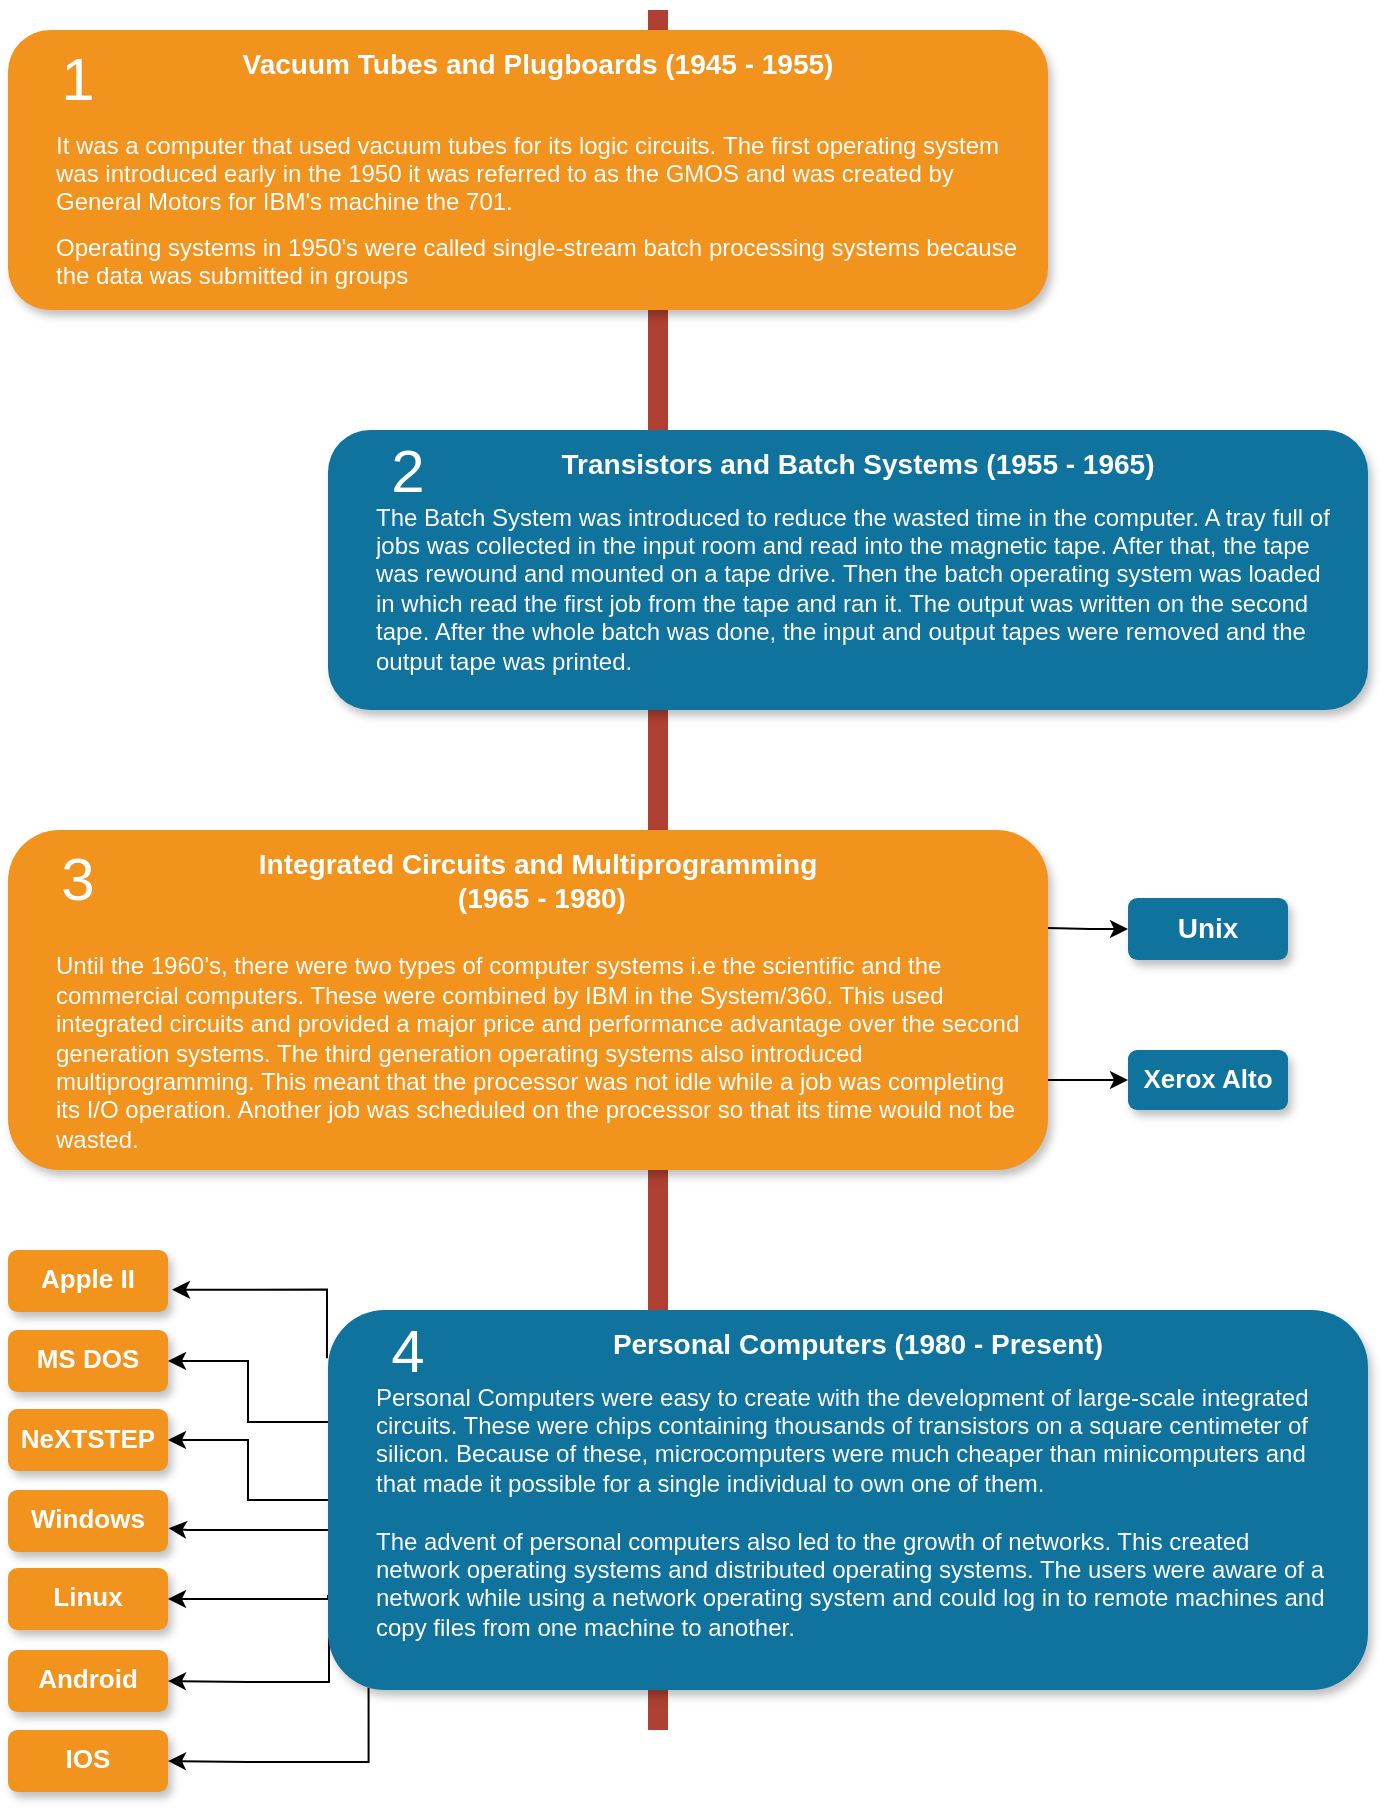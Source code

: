 <mxfile version="19.0.1" type="device"><diagram name="Page-1" id="fbcf5db9-b524-4cd4-e4f3-379dc89c3999"><mxGraphModel dx="1887" dy="960" grid="1" gridSize="10" guides="1" tooltips="1" connect="1" arrows="1" fold="1" page="1" pageScale="1" pageWidth="850" pageHeight="1100" background="none" math="0" shadow="0"><root><mxCell id="0"/><mxCell id="1" parent="0"/><mxCell id="2a0f93b5c73ef8e7-1" value="" style="line;strokeWidth=10;direction=south;html=1;fillColor=none;fontSize=13;fontColor=#000000;align=center;strokeColor=#AE4132;labelBorderColor=default;" parent="1" vertex="1"><mxGeometry x="360" y="70" width="10" height="860" as="geometry"/></mxCell><mxCell id="2a0f93b5c73ef8e7-2" value="" style="rounded=1;whiteSpace=wrap;html=1;strokeColor=none;strokeWidth=1;fillColor=#F2931E;fontSize=13;fontColor=#FFFFFF;align=center;gradientColor=none;gradientDirection=east;verticalAlign=top;shadow=1;" parent="1" vertex="1"><mxGeometry x="40" y="80" width="520" height="140" as="geometry"/></mxCell><mxCell id="2a0f93b5c73ef8e7-3" value="1" style="text;html=1;strokeColor=none;fillColor=none;align=center;verticalAlign=middle;whiteSpace=wrap;fontSize=30;fontColor=#FFFFFF;" parent="1" vertex="1"><mxGeometry x="60" y="94" width="30" height="20" as="geometry"/></mxCell><mxCell id="2a0f93b5c73ef8e7-4" value="" style="rounded=1;whiteSpace=wrap;html=1;strokeColor=none;strokeWidth=1;fillColor=#10739E;fontSize=13;fontColor=#FFFFFF;align=center;gradientColor=none;gradientDirection=east;verticalAlign=top;shadow=1;" parent="1" vertex="1"><mxGeometry x="200" y="280" width="520" height="140" as="geometry"/></mxCell><mxCell id="2a0f93b5c73ef8e7-5" value="2" style="text;html=1;strokeColor=none;fillColor=none;align=center;verticalAlign=middle;whiteSpace=wrap;fontSize=30;fontColor=#FFFFFF;" parent="1" vertex="1"><mxGeometry x="220" y="290" width="40" height="20" as="geometry"/></mxCell><mxCell id="2a0f93b5c73ef8e7-18" value="&lt;p style=&quot;line-height: 0.6&quot;&gt;&lt;/p&gt;&lt;span style=&quot;font-size: 14px;&quot;&gt;&lt;b&gt;Vacuum Tubes and Plugboards (1945 - 1955)&lt;br&gt;&lt;br&gt;&lt;/b&gt;&lt;/span&gt;&lt;h1 style=&quot;text-align: left; font-size: 12px;&quot;&gt;&lt;font style=&quot;font-size: 12px; font-weight: normal;&quot;&gt;It was a computer that used vacuum tubes for its logic circuits.&amp;nbsp;&lt;/font&gt;&lt;span style=&quot;font-weight: normal;&quot;&gt;The first operating system was introduced early in the 1950 it was referred to as the GMOS and was created by General Motors for IBM's machine the 701.&lt;/span&gt;&lt;/h1&gt;&lt;h1 style=&quot;text-align: left; font-size: 12px;&quot;&gt;&lt;span style=&quot;font-weight: normal;&quot;&gt;Operating systems in 1950's were called single-stream batch processing systems because the data was submitted in groups&lt;/span&gt;&lt;/h1&gt;&lt;p&gt;&lt;/p&gt;" style="text;html=1;spacing=5;spacingTop=-20;whiteSpace=wrap;overflow=hidden;strokeColor=none;strokeWidth=4;fillColor=none;gradientColor=#007FFF;fontSize=9;fontColor=#FFFFFF;align=center;" parent="1" vertex="1"><mxGeometry x="60" y="90" width="490" height="120" as="geometry"/></mxCell><mxCell id="ncHWyh0IFD_E__KhMwQz-1" value="&lt;p style=&quot;line-height: 0.6&quot;&gt;&lt;/p&gt;&lt;span style=&quot;font-size: 14px;&quot;&gt;&lt;b&gt;Transistors and Batch Systems&amp;nbsp;&lt;/b&gt;&lt;/span&gt;&lt;b style=&quot;font-size: 14px;&quot;&gt;(1955 - 1965)&lt;/b&gt;&lt;br&gt;&lt;br&gt;&lt;div style=&quot;text-align: left;&quot;&gt;&lt;span style=&quot;background-color: initial;&quot;&gt;&lt;font style=&quot;font-size: 12px;&quot;&gt;The Batch System was introduced to reduce the wasted time in the computer. A tray full of jobs was collected in the input room and read into the magnetic tape. After that, the tape was rewound and mounted on a tape drive.&amp;nbsp;&lt;/font&gt;&lt;/span&gt;&lt;span style=&quot;font-size: 12px; background-color: initial;&quot;&gt;Then the batch operating system was loaded in which read the first job from the tape and ran it. The output was written on the second tape. After the whole batch was done, the input and output tapes were removed and the output tape was printed.&lt;/span&gt;&lt;/div&gt;&lt;p&gt;&lt;/p&gt;" style="text;html=1;spacing=5;spacingTop=-20;whiteSpace=wrap;overflow=hidden;strokeColor=none;strokeWidth=4;fillColor=none;gradientColor=#007FFF;fontSize=9;fontColor=#FFFFFF;align=center;" vertex="1" parent="1"><mxGeometry x="220" y="290" width="490" height="120" as="geometry"/></mxCell><mxCell id="ncHWyh0IFD_E__KhMwQz-11" style="edgeStyle=orthogonalEdgeStyle;rounded=0;orthogonalLoop=1;jettySize=auto;html=1;exitX=0.999;exitY=0.728;exitDx=0;exitDy=0;entryX=0;entryY=0.5;entryDx=0;entryDy=0;fontSize=12;exitPerimeter=0;" edge="1" parent="1" source="ncHWyh0IFD_E__KhMwQz-2" target="ncHWyh0IFD_E__KhMwQz-8"><mxGeometry relative="1" as="geometry"><Array as="points"><mxPoint x="560" y="605"/></Array></mxGeometry></mxCell><mxCell id="ncHWyh0IFD_E__KhMwQz-2" value="" style="rounded=1;whiteSpace=wrap;html=1;strokeColor=none;strokeWidth=1;fillColor=#F2931E;fontSize=13;fontColor=#FFFFFF;align=center;gradientColor=none;gradientDirection=east;verticalAlign=top;shadow=1;" vertex="1" parent="1"><mxGeometry x="40" y="480" width="520" height="170" as="geometry"/></mxCell><mxCell id="ncHWyh0IFD_E__KhMwQz-3" value="3" style="text;html=1;strokeColor=none;fillColor=none;align=center;verticalAlign=middle;whiteSpace=wrap;fontSize=30;fontColor=#FFFFFF;" vertex="1" parent="1"><mxGeometry x="60" y="494" width="30" height="20" as="geometry"/></mxCell><mxCell id="ncHWyh0IFD_E__KhMwQz-10" style="edgeStyle=orthogonalEdgeStyle;rounded=0;orthogonalLoop=1;jettySize=auto;html=1;fontSize=12;" edge="1" parent="1" target="ncHWyh0IFD_E__KhMwQz-7"><mxGeometry relative="1" as="geometry"><mxPoint x="560" y="529" as="sourcePoint"/></mxGeometry></mxCell><mxCell id="ncHWyh0IFD_E__KhMwQz-4" value="&lt;p style=&quot;line-height: 0.6&quot;&gt;&lt;/p&gt;&lt;span style=&quot;font-size: 14px;&quot;&gt;&lt;b&gt;Integrated Circuits and Multiprogramming&lt;/b&gt;&lt;/span&gt;&lt;br&gt;&lt;b style=&quot;font-size: 14px;&quot;&gt;&amp;nbsp;(1965 - 1980)&lt;/b&gt;&lt;br&gt;&lt;br&gt;&lt;h1 style=&quot;text-align: left; font-size: 12px;&quot;&gt;&lt;font style=&quot;font-size: 12px; font-weight: normal;&quot;&gt;Until the 1960’s, there were two types of computer systems i.e the scientific and the commercial computers. These were combined by IBM in the System/360. This used integrated circuits and provided a major price and performance advantage over the second generation systems. The third generation operating systems also introduced multiprogramming. This meant that the processor was not idle while a job was completing its I/O operation. Another job was scheduled on the processor so that its time would not be wasted.&lt;/font&gt;&lt;/h1&gt;&lt;p&gt;&lt;/p&gt;" style="text;html=1;spacing=5;spacingTop=-20;whiteSpace=wrap;overflow=hidden;strokeColor=none;strokeWidth=4;fillColor=none;gradientColor=#007FFF;fontSize=9;fontColor=#FFFFFF;align=center;" vertex="1" parent="1"><mxGeometry x="60" y="490" width="490" height="160" as="geometry"/></mxCell><mxCell id="ncHWyh0IFD_E__KhMwQz-7" value="&lt;span style=&quot;font-size: 14px;&quot;&gt;&lt;b&gt;Unix&lt;/b&gt;&lt;/span&gt;" style="rounded=1;whiteSpace=wrap;html=1;strokeColor=none;strokeWidth=1;fillColor=#10739E;fontSize=13;fontColor=#FFFFFF;align=center;gradientColor=none;gradientDirection=east;verticalAlign=top;shadow=1;" vertex="1" parent="1"><mxGeometry x="600" y="514" width="80" height="31" as="geometry"/></mxCell><mxCell id="ncHWyh0IFD_E__KhMwQz-8" value="&lt;b&gt;Xerox Alto&lt;/b&gt;" style="rounded=1;whiteSpace=wrap;html=1;strokeColor=none;strokeWidth=1;fillColor=#10739E;fontSize=13;fontColor=#FFFFFF;align=center;gradientColor=none;gradientDirection=east;verticalAlign=top;shadow=1;" vertex="1" parent="1"><mxGeometry x="600" y="590" width="80" height="30" as="geometry"/></mxCell><mxCell id="ncHWyh0IFD_E__KhMwQz-20" style="edgeStyle=orthogonalEdgeStyle;rounded=0;orthogonalLoop=1;jettySize=auto;html=1;exitX=-0.001;exitY=0.127;exitDx=0;exitDy=0;fontSize=12;exitPerimeter=0;entryX=1.025;entryY=0.64;entryDx=0;entryDy=0;entryPerimeter=0;" edge="1" parent="1" source="ncHWyh0IFD_E__KhMwQz-12" target="ncHWyh0IFD_E__KhMwQz-15"><mxGeometry relative="1" as="geometry"><mxPoint x="120" y="737" as="targetPoint"/><Array as="points"><mxPoint x="200" y="710"/></Array></mxGeometry></mxCell><mxCell id="ncHWyh0IFD_E__KhMwQz-21" style="edgeStyle=orthogonalEdgeStyle;rounded=0;orthogonalLoop=1;jettySize=auto;html=1;exitX=0.001;exitY=0.288;exitDx=0;exitDy=0;entryX=1;entryY=0.5;entryDx=0;entryDy=0;fontSize=12;exitPerimeter=0;" edge="1" parent="1" source="ncHWyh0IFD_E__KhMwQz-12" target="ncHWyh0IFD_E__KhMwQz-16"><mxGeometry relative="1" as="geometry"><Array as="points"><mxPoint x="201" y="776"/><mxPoint x="160" y="776"/></Array></mxGeometry></mxCell><mxCell id="ncHWyh0IFD_E__KhMwQz-22" style="edgeStyle=orthogonalEdgeStyle;rounded=0;orthogonalLoop=1;jettySize=auto;html=1;exitX=0;exitY=0.5;exitDx=0;exitDy=0;entryX=1;entryY=0.5;entryDx=0;entryDy=0;fontSize=12;" edge="1" parent="1" source="ncHWyh0IFD_E__KhMwQz-12" target="ncHWyh0IFD_E__KhMwQz-17"><mxGeometry relative="1" as="geometry"/></mxCell><mxCell id="ncHWyh0IFD_E__KhMwQz-23" style="edgeStyle=orthogonalEdgeStyle;rounded=0;orthogonalLoop=1;jettySize=auto;html=1;exitX=0.002;exitY=0.72;exitDx=0;exitDy=0;fontSize=12;exitPerimeter=0;entryX=1.004;entryY=0.618;entryDx=0;entryDy=0;entryPerimeter=0;" edge="1" parent="1" source="ncHWyh0IFD_E__KhMwQz-12" target="ncHWyh0IFD_E__KhMwQz-18"><mxGeometry relative="1" as="geometry"><mxPoint x="130" y="856" as="targetPoint"/><Array as="points"><mxPoint x="201" y="830"/><mxPoint x="130" y="830"/></Array></mxGeometry></mxCell><mxCell id="ncHWyh0IFD_E__KhMwQz-24" style="edgeStyle=orthogonalEdgeStyle;rounded=0;orthogonalLoop=1;jettySize=auto;html=1;exitX=0;exitY=0.75;exitDx=0;exitDy=0;fontSize=12;entryX=1;entryY=0.5;entryDx=0;entryDy=0;" edge="1" parent="1" source="ncHWyh0IFD_E__KhMwQz-12" target="ncHWyh0IFD_E__KhMwQz-19"><mxGeometry relative="1" as="geometry"><mxPoint x="120" y="895" as="targetPoint"/><Array as="points"><mxPoint x="200" y="865"/></Array></mxGeometry></mxCell><mxCell id="ncHWyh0IFD_E__KhMwQz-27" style="edgeStyle=orthogonalEdgeStyle;rounded=0;orthogonalLoop=1;jettySize=auto;html=1;exitX=0.001;exitY=0.862;exitDx=0;exitDy=0;entryX=1;entryY=0.5;entryDx=0;entryDy=0;fontSize=12;exitPerimeter=0;" edge="1" parent="1" source="ncHWyh0IFD_E__KhMwQz-12" target="ncHWyh0IFD_E__KhMwQz-25"><mxGeometry relative="1" as="geometry"><Array as="points"><mxPoint x="201" y="906"/><mxPoint x="160" y="906"/></Array></mxGeometry></mxCell><mxCell id="ncHWyh0IFD_E__KhMwQz-28" style="edgeStyle=orthogonalEdgeStyle;rounded=0;orthogonalLoop=1;jettySize=auto;html=1;exitX=0.039;exitY=0.994;exitDx=0;exitDy=0;entryX=1;entryY=0.5;entryDx=0;entryDy=0;fontSize=12;exitPerimeter=0;" edge="1" parent="1" source="ncHWyh0IFD_E__KhMwQz-12" target="ncHWyh0IFD_E__KhMwQz-26"><mxGeometry relative="1" as="geometry"><Array as="points"><mxPoint x="220" y="946"/><mxPoint x="160" y="946"/></Array></mxGeometry></mxCell><mxCell id="ncHWyh0IFD_E__KhMwQz-12" value="" style="rounded=1;whiteSpace=wrap;html=1;strokeColor=none;strokeWidth=1;fillColor=#10739E;fontSize=13;fontColor=#FFFFFF;align=center;gradientColor=none;gradientDirection=east;verticalAlign=top;shadow=1;" vertex="1" parent="1"><mxGeometry x="200" y="720" width="520" height="190" as="geometry"/></mxCell><mxCell id="ncHWyh0IFD_E__KhMwQz-13" value="4" style="text;html=1;strokeColor=none;fillColor=none;align=center;verticalAlign=middle;whiteSpace=wrap;fontSize=30;fontColor=#FFFFFF;" vertex="1" parent="1"><mxGeometry x="220" y="730" width="40" height="20" as="geometry"/></mxCell><mxCell id="ncHWyh0IFD_E__KhMwQz-14" value="&lt;p style=&quot;line-height: 0.6&quot;&gt;&lt;/p&gt;&lt;span style=&quot;font-size: 14px;&quot;&gt;&lt;b&gt;Personal Computers&amp;nbsp;&lt;/b&gt;&lt;/span&gt;&lt;b style=&quot;font-size: 14px;&quot;&gt;(1980 - Present)&lt;/b&gt;&lt;br&gt;&lt;br&gt;&lt;div style=&quot;text-align: left;&quot;&gt;&lt;span style=&quot;font-size: 12px;&quot;&gt;Personal Computers were easy to create with the development of large-scale integrated circuits. These were chips containing thousands of transistors on a square centimeter of silicon. Because of these, microcomputers were much cheaper than minicomputers and that made it possible for a single individual to own one of them.&lt;/span&gt;&lt;/div&gt;&lt;div style=&quot;text-align: left;&quot;&gt;&lt;span style=&quot;font-size: 12px;&quot;&gt;&lt;br&gt;&lt;/span&gt;&lt;/div&gt;&lt;div style=&quot;text-align: left;&quot;&gt;&lt;span style=&quot;font-size: 12px;&quot;&gt;The advent of personal computers also led to the growth of networks. This created network operating systems and distributed operating systems. The users were aware of a network while using a network operating system and could log in to remote machines and copy files from one machine to another.&lt;/span&gt;&lt;br&gt;&lt;/div&gt;&lt;p&gt;&lt;/p&gt;" style="text;html=1;spacing=5;spacingTop=-20;whiteSpace=wrap;overflow=hidden;strokeColor=none;strokeWidth=4;fillColor=none;gradientColor=#007FFF;fontSize=9;fontColor=#FFFFFF;align=center;" vertex="1" parent="1"><mxGeometry x="220" y="730" width="490" height="160" as="geometry"/></mxCell><mxCell id="ncHWyh0IFD_E__KhMwQz-15" value="&lt;b&gt;Apple II&lt;/b&gt;" style="rounded=1;whiteSpace=wrap;html=1;strokeColor=none;strokeWidth=1;fillColor=#F2931E;fontSize=13;fontColor=#FFFFFF;align=center;gradientColor=none;gradientDirection=east;verticalAlign=top;shadow=1;" vertex="1" parent="1"><mxGeometry x="40" y="690" width="80" height="31" as="geometry"/></mxCell><mxCell id="ncHWyh0IFD_E__KhMwQz-16" value="&lt;b&gt;MS DOS&lt;/b&gt;" style="rounded=1;whiteSpace=wrap;html=1;strokeColor=none;strokeWidth=1;fillColor=#F2931E;fontSize=13;fontColor=#FFFFFF;align=center;gradientColor=none;gradientDirection=east;verticalAlign=top;shadow=1;" vertex="1" parent="1"><mxGeometry x="40" y="730" width="80" height="31" as="geometry"/></mxCell><mxCell id="ncHWyh0IFD_E__KhMwQz-17" value="&lt;b&gt;NeXTSTEP&lt;/b&gt;" style="rounded=1;whiteSpace=wrap;html=1;strokeColor=none;strokeWidth=1;fillColor=#F2931E;fontSize=13;fontColor=#FFFFFF;align=center;gradientColor=none;gradientDirection=east;verticalAlign=top;shadow=1;" vertex="1" parent="1"><mxGeometry x="40" y="769.5" width="80" height="31" as="geometry"/></mxCell><mxCell id="ncHWyh0IFD_E__KhMwQz-18" value="&lt;b&gt;Windows&lt;/b&gt;" style="rounded=1;whiteSpace=wrap;html=1;strokeColor=none;strokeWidth=1;fillColor=#F2931E;fontSize=13;fontColor=#FFFFFF;align=center;gradientColor=none;gradientDirection=east;verticalAlign=top;shadow=1;" vertex="1" parent="1"><mxGeometry x="40" y="810" width="80" height="31" as="geometry"/></mxCell><mxCell id="ncHWyh0IFD_E__KhMwQz-19" value="&lt;b&gt;Linux&lt;/b&gt;" style="rounded=1;whiteSpace=wrap;html=1;strokeColor=none;strokeWidth=1;fillColor=#F2931E;fontSize=13;fontColor=#FFFFFF;align=center;gradientColor=none;gradientDirection=east;verticalAlign=top;shadow=1;" vertex="1" parent="1"><mxGeometry x="40" y="849" width="80" height="31" as="geometry"/></mxCell><mxCell id="ncHWyh0IFD_E__KhMwQz-25" value="&lt;b&gt;Android&lt;/b&gt;" style="rounded=1;whiteSpace=wrap;html=1;strokeColor=none;strokeWidth=1;fillColor=#F2931E;fontSize=13;fontColor=#FFFFFF;align=center;gradientColor=none;gradientDirection=east;verticalAlign=top;shadow=1;" vertex="1" parent="1"><mxGeometry x="40" y="890" width="80" height="31" as="geometry"/></mxCell><mxCell id="ncHWyh0IFD_E__KhMwQz-26" value="&lt;b&gt;IOS&lt;/b&gt;" style="rounded=1;whiteSpace=wrap;html=1;strokeColor=none;strokeWidth=1;fillColor=#F2931E;fontSize=13;fontColor=#FFFFFF;align=center;gradientColor=none;gradientDirection=east;verticalAlign=top;shadow=1;" vertex="1" parent="1"><mxGeometry x="40" y="930" width="80" height="31" as="geometry"/></mxCell></root></mxGraphModel></diagram></mxfile>